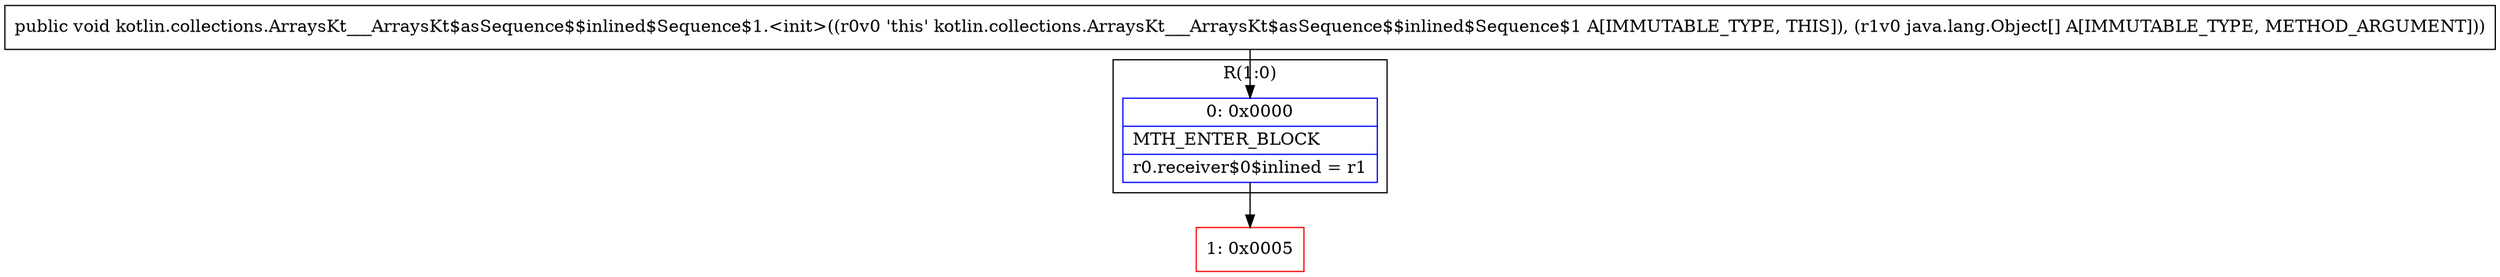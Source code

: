 digraph "CFG forkotlin.collections.ArraysKt___ArraysKt$asSequence$$inlined$Sequence$1.\<init\>([Ljava\/lang\/Object;)V" {
subgraph cluster_Region_1542149485 {
label = "R(1:0)";
node [shape=record,color=blue];
Node_0 [shape=record,label="{0\:\ 0x0000|MTH_ENTER_BLOCK\l|r0.receiver$0$inlined = r1\l}"];
}
Node_1 [shape=record,color=red,label="{1\:\ 0x0005}"];
MethodNode[shape=record,label="{public void kotlin.collections.ArraysKt___ArraysKt$asSequence$$inlined$Sequence$1.\<init\>((r0v0 'this' kotlin.collections.ArraysKt___ArraysKt$asSequence$$inlined$Sequence$1 A[IMMUTABLE_TYPE, THIS]), (r1v0 java.lang.Object[] A[IMMUTABLE_TYPE, METHOD_ARGUMENT])) }"];
MethodNode -> Node_0;
Node_0 -> Node_1;
}

